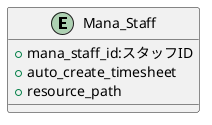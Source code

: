 @startuml

entity "Mana_Staff" {
    + mana_staff_id:スタッフID
    + auto_create_timesheet
    + resource_path
}

@enduml
